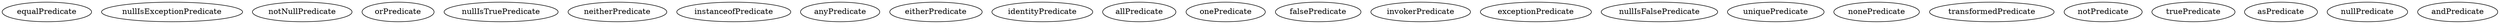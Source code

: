 digraph G {
equalPredicate;
nullIsExceptionPredicate;
notNullPredicate;
orPredicate;
nullIsTruePredicate;
neitherPredicate;
instanceofPredicate;
anyPredicate;
eitherPredicate;
identityPredicate;
allPredicate;
onePredicate;
falsePredicate;
invokerPredicate;
exceptionPredicate;
nullIsFalsePredicate;
uniquePredicate;
nonePredicate;
transformedPredicate;
notPredicate;
truePredicate;
asPredicate;
nullPredicate;
andPredicate;
}
